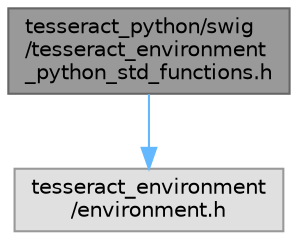 digraph "tesseract_python/swig/tesseract_environment_python_std_functions.h"
{
 // LATEX_PDF_SIZE
  bgcolor="transparent";
  edge [fontname=Helvetica,fontsize=10,labelfontname=Helvetica,labelfontsize=10];
  node [fontname=Helvetica,fontsize=10,shape=box,height=0.2,width=0.4];
  Node1 [label="tesseract_python/swig\l/tesseract_environment\l_python_std_functions.h",height=0.2,width=0.4,color="gray40", fillcolor="grey60", style="filled", fontcolor="black",tooltip="Callback directors for tesseract_python module."];
  Node1 -> Node2 [color="steelblue1",style="solid"];
  Node2 [label="tesseract_environment\l/environment.h",height=0.2,width=0.4,color="grey60", fillcolor="#E0E0E0", style="filled",tooltip=" "];
}
